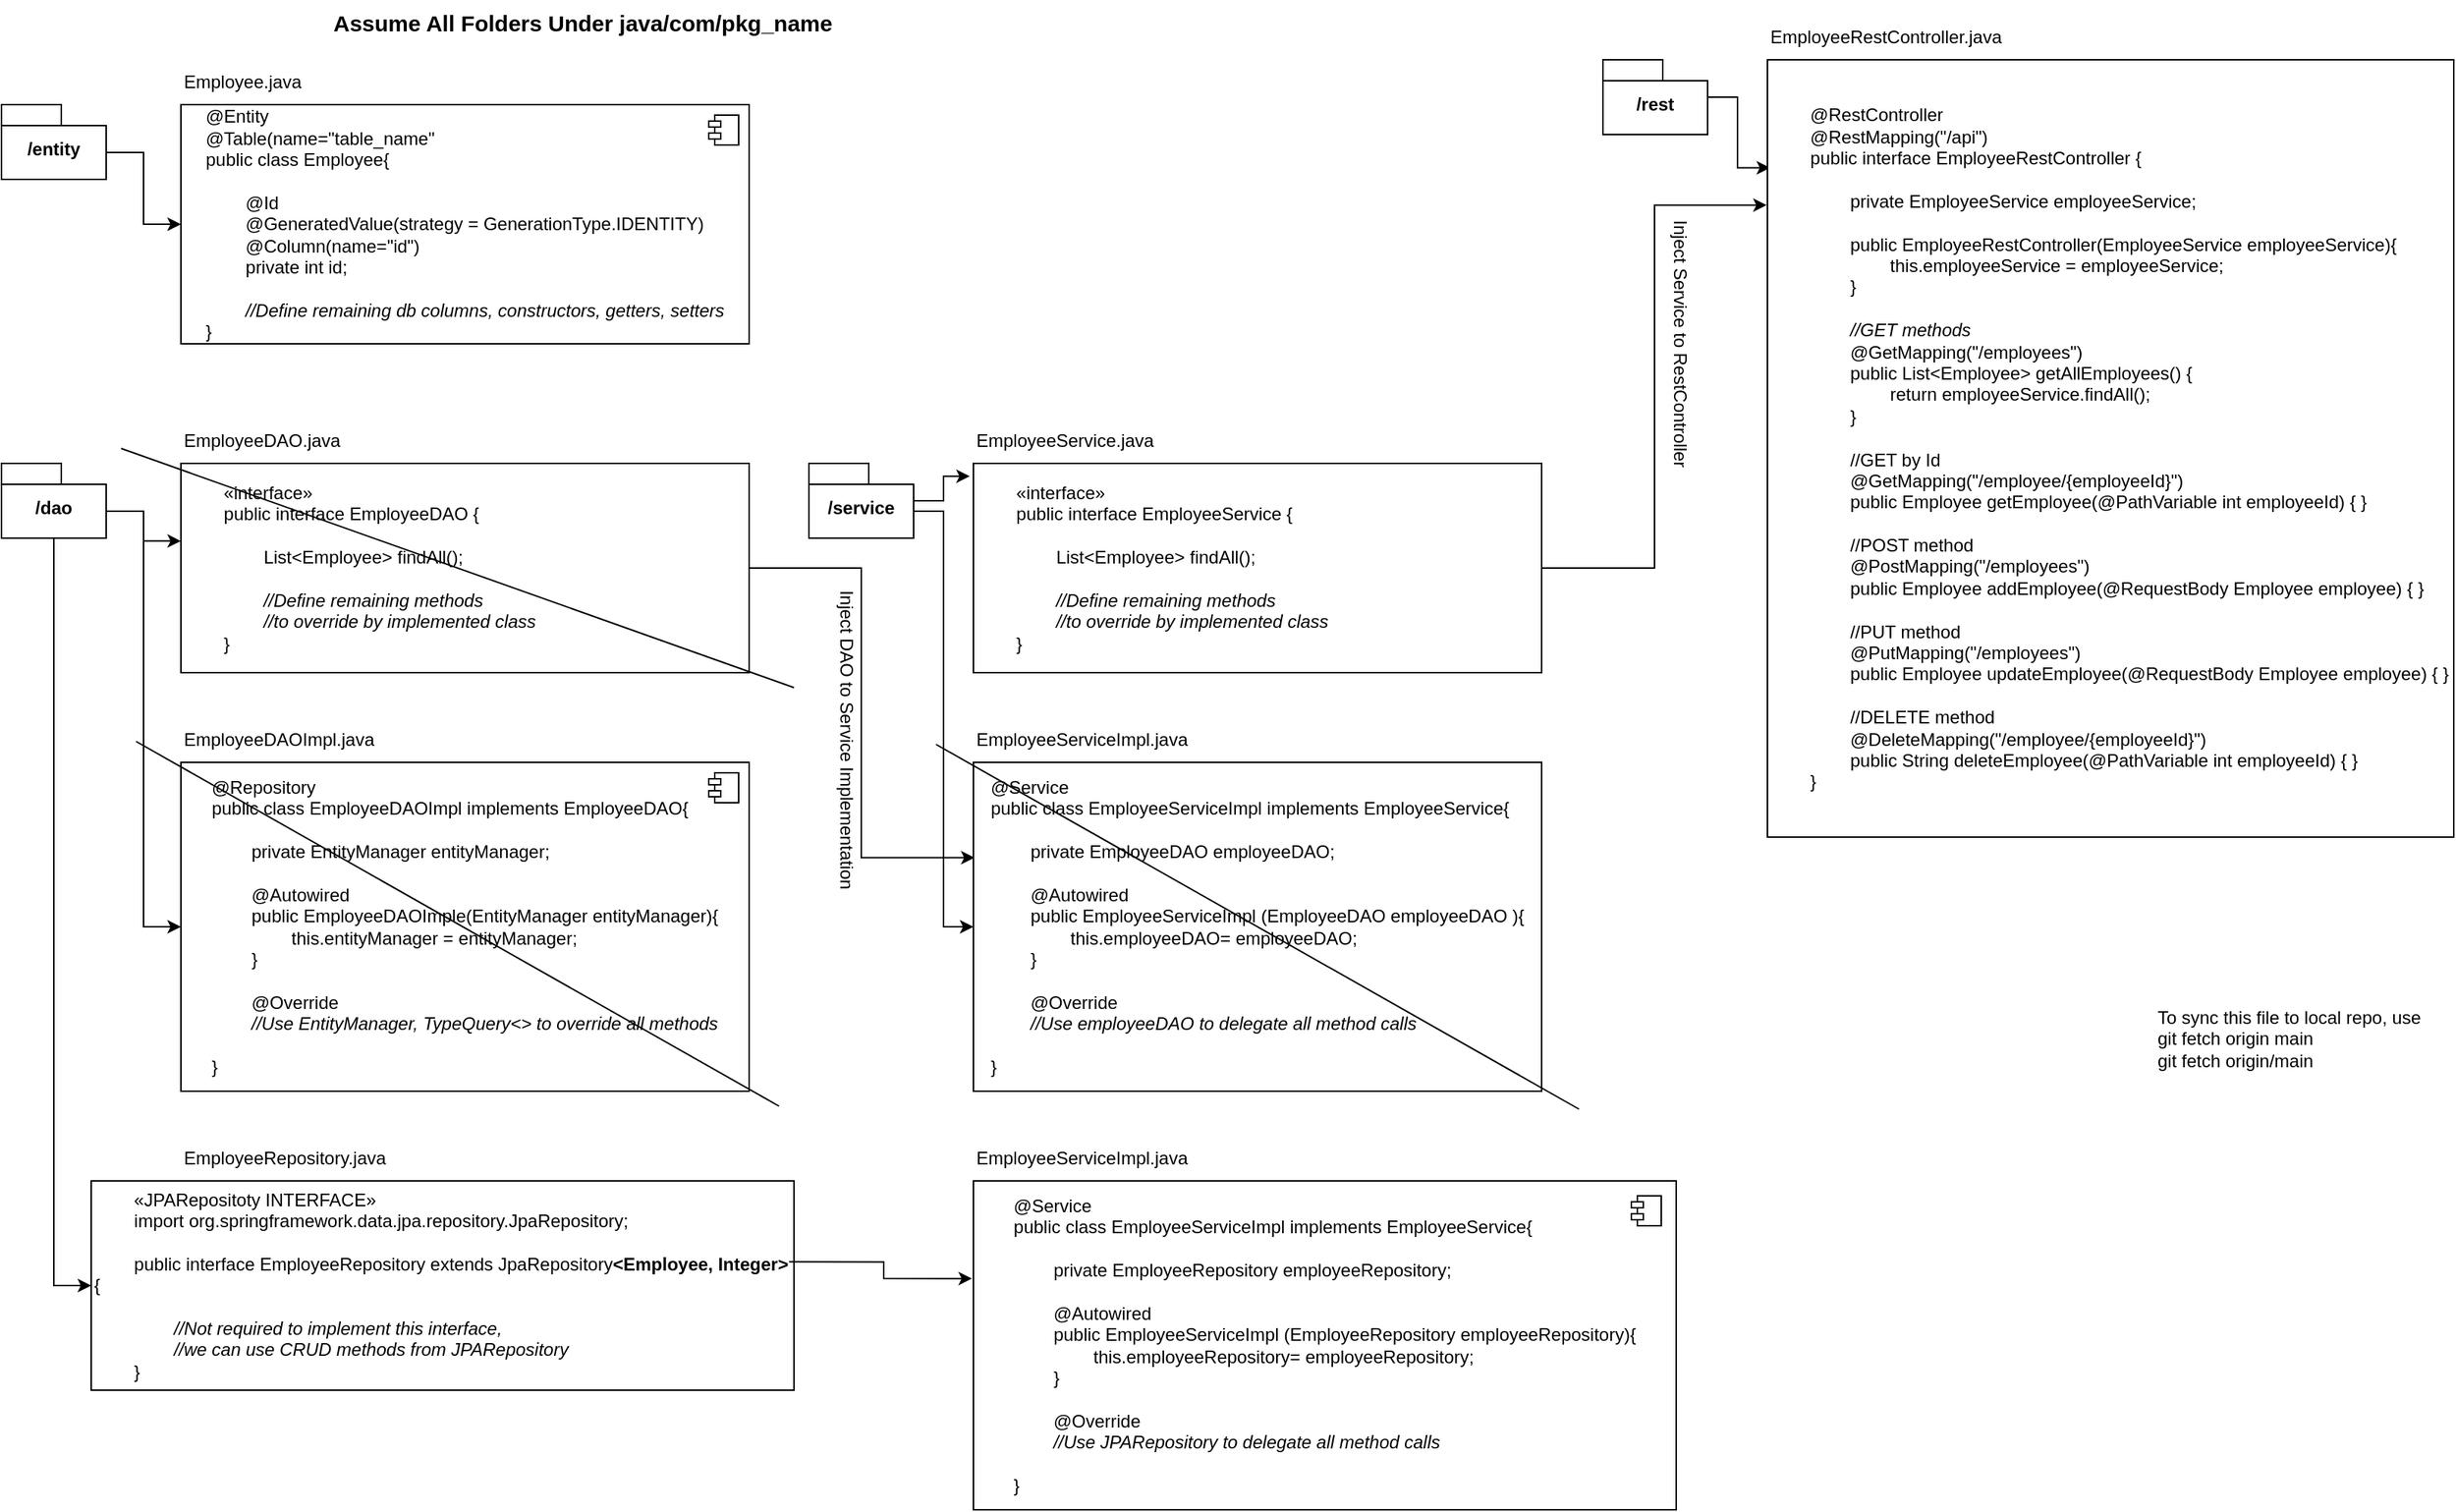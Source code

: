 <mxfile version="24.0.3" type="github">
  <diagram name="Page-1" id="POYR0kquh3LaQUKK0Cn5">
    <mxGraphModel dx="1050" dy="557" grid="1" gridSize="10" guides="1" tooltips="1" connect="1" arrows="1" fold="1" page="1" pageScale="1" pageWidth="850" pageHeight="1100" math="0" shadow="0">
      <root>
        <mxCell id="0" />
        <mxCell id="1" parent="0" />
        <mxCell id="C-kAj3b6HFjy4aycYAWX-2" value="&lt;div&gt;To sync this file to local repo, use&lt;/div&gt;git fetch origin main&lt;div&gt;git fetch origin/main&lt;/div&gt;" style="text;strokeColor=none;align=left;fillColor=none;html=1;verticalAlign=middle;whiteSpace=wrap;rounded=0;" parent="1" vertex="1">
          <mxGeometry x="1460" y="680" width="200" height="30" as="geometry" />
        </mxCell>
        <mxCell id="C-kAj3b6HFjy4aycYAWX-6" value="&lt;div style=&quot;font-size: 15px;&quot;&gt;Assume All Folders Under java/com/pkg_name&lt;/div&gt;" style="text;strokeColor=none;align=left;fillColor=none;html=1;verticalAlign=middle;whiteSpace=wrap;rounded=0;fontSize=15;fontStyle=1" parent="1" vertex="1">
          <mxGeometry x="240" width="350" height="30" as="geometry" />
        </mxCell>
        <mxCell id="C-kAj3b6HFjy4aycYAWX-15" style="edgeStyle=orthogonalEdgeStyle;rounded=0;orthogonalLoop=1;jettySize=auto;html=1;exitX=0;exitY=0;exitDx=70;exitDy=32;exitPerimeter=0;entryX=0;entryY=0.5;entryDx=0;entryDy=0;" parent="1" source="C-kAj3b6HFjy4aycYAWX-10" target="C-kAj3b6HFjy4aycYAWX-12" edge="1">
          <mxGeometry relative="1" as="geometry" />
        </mxCell>
        <mxCell id="C-kAj3b6HFjy4aycYAWX-10" value="/entity" style="shape=folder;fontStyle=1;spacingTop=10;tabWidth=40;tabHeight=14;tabPosition=left;html=1;whiteSpace=wrap;" parent="1" vertex="1">
          <mxGeometry x="20" y="70" width="70" height="50" as="geometry" />
        </mxCell>
        <mxCell id="0KkmDbrZxP-nfBBtwW4P-8" style="edgeStyle=orthogonalEdgeStyle;rounded=0;orthogonalLoop=1;jettySize=auto;html=1;exitX=0.5;exitY=1;exitDx=0;exitDy=0;exitPerimeter=0;entryX=0;entryY=0.5;entryDx=0;entryDy=0;" edge="1" parent="1" source="C-kAj3b6HFjy4aycYAWX-11" target="0KkmDbrZxP-nfBBtwW4P-7">
          <mxGeometry relative="1" as="geometry" />
        </mxCell>
        <mxCell id="C-kAj3b6HFjy4aycYAWX-11" value="/dao" style="shape=folder;fontStyle=1;spacingTop=10;tabWidth=40;tabHeight=14;tabPosition=left;html=1;whiteSpace=wrap;" parent="1" vertex="1">
          <mxGeometry x="20" y="310" width="70" height="50" as="geometry" />
        </mxCell>
        <mxCell id="C-kAj3b6HFjy4aycYAWX-12" value="&lt;div style=&quot;text-align: left;&quot;&gt;&lt;span style=&quot;background-color: initial;&quot;&gt;@Entity&lt;/span&gt;&lt;/div&gt;&lt;div style=&quot;text-align: left;&quot;&gt;&lt;span style=&quot;background-color: initial;&quot;&gt;@Table(name=&quot;table_name&quot;&lt;/span&gt;&lt;/div&gt;&lt;div&gt;&lt;div style=&quot;text-align: left;&quot;&gt;&lt;span style=&quot;background-color: initial; text-align: center;&quot;&gt;public class Employee{&lt;/span&gt;&lt;br&gt;&lt;/div&gt;&lt;/div&gt;&lt;div style=&quot;text-align: left;&quot;&gt;&lt;span style=&quot;white-space: pre;&quot;&gt;&#x9;&lt;/span&gt;&lt;br&gt;&lt;div style=&quot;text-align: left;&quot;&gt;&lt;span style=&quot;background-color: initial; text-align: center;&quot;&gt;&lt;span style=&quot;white-space: pre;&quot;&gt;&#x9;&lt;/span&gt;@Id&lt;br&gt;&lt;span style=&quot;white-space: pre;&quot;&gt;&#x9;&lt;/span&gt;@GeneratedValue(strategy = GenerationType.IDENTITY)&lt;br&gt;&lt;span style=&quot;white-space: pre;&quot;&gt;&#x9;&lt;/span&gt;@Column(name=&quot;id&quot;)&lt;br&gt;&lt;span style=&quot;white-space: pre;&quot;&gt;&#x9;&lt;/span&gt;private int id;&lt;/span&gt;&lt;/div&gt;&lt;div style=&quot;text-align: left;&quot;&gt;&lt;span style=&quot;background-color: initial; text-align: center;&quot;&gt;&lt;span style=&quot;white-space: pre;&quot;&gt;&#x9;&lt;/span&gt;&lt;br&gt;&lt;/span&gt;&lt;/div&gt;&lt;div style=&quot;text-align: left;&quot;&gt;&lt;span style=&quot;white-space: pre;&quot;&gt;&#x9;&lt;/span&gt;&lt;i&gt;//Define remaining db columns, constructors, getters, setters&lt;/i&gt;&lt;br&gt;&lt;/div&gt;&lt;/div&gt;&lt;div style=&quot;text-align: left;&quot;&gt;}&lt;/div&gt;" style="html=1;dropTarget=0;whiteSpace=wrap;" parent="1" vertex="1">
          <mxGeometry x="140" y="70" width="380" height="160" as="geometry" />
        </mxCell>
        <mxCell id="C-kAj3b6HFjy4aycYAWX-13" value="" style="shape=module;jettyWidth=8;jettyHeight=4;" parent="C-kAj3b6HFjy4aycYAWX-12" vertex="1">
          <mxGeometry x="1" width="20" height="20" relative="1" as="geometry">
            <mxPoint x="-27" y="7" as="offset" />
          </mxGeometry>
        </mxCell>
        <mxCell id="C-kAj3b6HFjy4aycYAWX-16" value="&lt;div style=&quot;text-align: left;&quot;&gt;&lt;span style=&quot;background-color: initial;&quot;&gt;@Repository&lt;/span&gt;&lt;/div&gt;&lt;div style=&quot;text-align: left;&quot;&gt;&lt;span style=&quot;background-color: initial; text-align: center;&quot;&gt;public class EmployeeDAOImpl implements EmployeeDAO{&lt;/span&gt;&lt;br&gt;&lt;/div&gt;&lt;div style=&quot;text-align: left;&quot;&gt;&lt;span style=&quot;white-space: pre;&quot;&gt;&#x9;&lt;/span&gt;&lt;br&gt;&lt;div style=&quot;text-align: left;&quot;&gt;&lt;span style=&quot;background-color: initial; text-align: center;&quot;&gt;&lt;span style=&quot;white-space: pre;&quot;&gt;&#x9;&lt;/span&gt;private EntityManager entityManager;&lt;/span&gt;&lt;/div&gt;&lt;div style=&quot;text-align: left;&quot;&gt;&lt;span style=&quot;white-space: pre;&quot;&gt;&#x9;&lt;/span&gt;&lt;br&gt;&lt;/div&gt;&lt;div style=&quot;text-align: left;&quot;&gt;&lt;span style=&quot;white-space: pre;&quot;&gt;&#x9;&lt;/span&gt;@Autowired&lt;br&gt;&lt;/div&gt;&lt;div style=&quot;text-align: left;&quot;&gt;&lt;span style=&quot;white-space: pre;&quot;&gt;&#x9;&lt;/span&gt;public EmployeeDAOImple(EntityManager entityManager){&lt;/div&gt;&lt;div style=&quot;text-align: left;&quot;&gt;&lt;span style=&quot;white-space: pre;&quot;&gt;&#x9;&lt;/span&gt;&lt;span style=&quot;white-space: pre;&quot;&gt;&#x9;&lt;/span&gt;this.entityManager = entityManager;&lt;br&gt;&lt;/div&gt;&lt;div style=&quot;text-align: left;&quot;&gt;&lt;span style=&quot;white-space: pre;&quot;&gt;&#x9;&lt;/span&gt;}&lt;br&gt;&lt;/div&gt;&lt;div style=&quot;text-align: left;&quot;&gt;&lt;br&gt;&lt;/div&gt;&lt;div style=&quot;text-align: left;&quot;&gt;&lt;span style=&quot;white-space: pre;&quot;&gt;&#x9;&lt;/span&gt;@Override&lt;/div&gt;&lt;div style=&quot;text-align: left;&quot;&gt;&lt;span style=&quot;white-space: pre;&quot;&gt;&#x9;&lt;/span&gt;&lt;i&gt;//Use EntityManager, TypeQuery&amp;lt;&amp;gt; to override all methods&lt;/i&gt;&lt;br&gt;&lt;/div&gt;&lt;div style=&quot;text-align: left;&quot;&gt;&lt;span style=&quot;white-space: pre;&quot;&gt;&#x9;&lt;/span&gt;&lt;br&gt;&lt;/div&gt;&lt;/div&gt;&lt;div style=&quot;text-align: left;&quot;&gt;}&lt;/div&gt;" style="html=1;dropTarget=0;whiteSpace=wrap;" parent="1" vertex="1">
          <mxGeometry x="140" y="510" width="380" height="220" as="geometry" />
        </mxCell>
        <mxCell id="C-kAj3b6HFjy4aycYAWX-17" value="" style="shape=module;jettyWidth=8;jettyHeight=4;" parent="C-kAj3b6HFjy4aycYAWX-16" vertex="1">
          <mxGeometry x="1" width="20" height="20" relative="1" as="geometry">
            <mxPoint x="-27" y="7" as="offset" />
          </mxGeometry>
        </mxCell>
        <mxCell id="C-kAj3b6HFjy4aycYAWX-18" style="edgeStyle=orthogonalEdgeStyle;rounded=0;orthogonalLoop=1;jettySize=auto;html=1;exitX=0;exitY=0;exitDx=70;exitDy=32;exitPerimeter=0;entryX=0;entryY=0.5;entryDx=0;entryDy=0;" parent="1" source="C-kAj3b6HFjy4aycYAWX-11" target="C-kAj3b6HFjy4aycYAWX-16" edge="1">
          <mxGeometry relative="1" as="geometry" />
        </mxCell>
        <mxCell id="C-kAj3b6HFjy4aycYAWX-19" value="&lt;span style=&quot;white-space: pre;&quot;&gt;&#x9;&lt;/span&gt;«interface»&lt;br&gt;&lt;span style=&quot;white-space: pre;&quot;&gt;&#x9;&lt;/span&gt;public interface EmployeeDAO {&lt;div&gt;&lt;br&gt;&lt;/div&gt;&lt;div&gt;&lt;span style=&quot;white-space: pre;&quot;&gt;&#x9;&lt;span style=&quot;white-space: pre;&quot;&gt;&#x9;&lt;/span&gt;List&amp;lt;Employee&amp;gt; findAll();&lt;/span&gt;&lt;/div&gt;&lt;div&gt;&lt;/div&gt;&lt;div&gt;&lt;span style=&quot;white-space: pre;&quot;&gt;&#x9;&lt;/span&gt;&lt;br&gt;&lt;/div&gt;&lt;div&gt;&lt;span style=&quot;white-space: pre;&quot;&gt;&#x9;&lt;/span&gt;&lt;span style=&quot;white-space: pre;&quot;&gt;&#x9;&lt;/span&gt;&lt;i&gt;//Define remaining methods&amp;nbsp;&lt;/i&gt;&lt;/div&gt;&lt;div&gt;&lt;i&gt;&lt;span style=&quot;white-space: pre;&quot;&gt;&#x9;&lt;/span&gt;&lt;span style=&quot;white-space: pre;&quot;&gt;&#x9;&lt;/span&gt;//to override by implemented class&lt;/i&gt;&lt;br&gt;&lt;/div&gt;&lt;div&gt;&lt;span style=&quot;white-space: pre;&quot;&gt;&#x9;&lt;/span&gt;}&lt;br&gt;&lt;/div&gt;" style="html=1;whiteSpace=wrap;align=left;" parent="1" vertex="1">
          <mxGeometry x="140" y="310" width="380" height="140" as="geometry" />
        </mxCell>
        <mxCell id="C-kAj3b6HFjy4aycYAWX-20" value="Employee.java" style="text;strokeColor=none;align=left;fillColor=none;html=1;verticalAlign=middle;whiteSpace=wrap;rounded=0;" parent="1" vertex="1">
          <mxGeometry x="140" y="40" width="60" height="30" as="geometry" />
        </mxCell>
        <mxCell id="C-kAj3b6HFjy4aycYAWX-21" value="EmployeeDAO.java" style="text;strokeColor=none;align=left;fillColor=none;html=1;verticalAlign=middle;whiteSpace=wrap;rounded=0;" parent="1" vertex="1">
          <mxGeometry x="140" y="280" width="60" height="30" as="geometry" />
        </mxCell>
        <mxCell id="C-kAj3b6HFjy4aycYAWX-23" value="EmployeeDAOImpl.java" style="text;strokeColor=none;align=left;fillColor=none;html=1;verticalAlign=middle;whiteSpace=wrap;rounded=0;" parent="1" vertex="1">
          <mxGeometry x="140" y="480" width="60" height="30" as="geometry" />
        </mxCell>
        <mxCell id="C-kAj3b6HFjy4aycYAWX-24" style="edgeStyle=orthogonalEdgeStyle;rounded=0;orthogonalLoop=1;jettySize=auto;html=1;exitX=0;exitY=0;exitDx=70;exitDy=32;exitPerimeter=0;entryX=0;entryY=0.371;entryDx=0;entryDy=0;entryPerimeter=0;" parent="1" source="C-kAj3b6HFjy4aycYAWX-11" target="C-kAj3b6HFjy4aycYAWX-19" edge="1">
          <mxGeometry relative="1" as="geometry" />
        </mxCell>
        <mxCell id="C-kAj3b6HFjy4aycYAWX-31" style="edgeStyle=orthogonalEdgeStyle;rounded=0;orthogonalLoop=1;jettySize=auto;html=1;exitX=0;exitY=0;exitDx=70;exitDy=32;exitPerimeter=0;entryX=0;entryY=0.5;entryDx=0;entryDy=0;" parent="1" source="C-kAj3b6HFjy4aycYAWX-25" target="C-kAj3b6HFjy4aycYAWX-26" edge="1">
          <mxGeometry relative="1" as="geometry" />
        </mxCell>
        <mxCell id="C-kAj3b6HFjy4aycYAWX-36" value="" style="edgeStyle=orthogonalEdgeStyle;rounded=0;orthogonalLoop=1;jettySize=auto;html=1;entryX=-0.04;entryY=1.287;entryDx=0;entryDy=0;entryPerimeter=0;" parent="1" source="C-kAj3b6HFjy4aycYAWX-25" target="C-kAj3b6HFjy4aycYAWX-29" edge="1">
          <mxGeometry relative="1" as="geometry" />
        </mxCell>
        <mxCell id="C-kAj3b6HFjy4aycYAWX-25" value="/service" style="shape=folder;fontStyle=1;spacingTop=10;tabWidth=40;tabHeight=14;tabPosition=left;html=1;whiteSpace=wrap;" parent="1" vertex="1">
          <mxGeometry x="560" y="310" width="70" height="50" as="geometry" />
        </mxCell>
        <mxCell id="C-kAj3b6HFjy4aycYAWX-26" value="&lt;div style=&quot;text-align: left;&quot;&gt;&lt;span style=&quot;background-color: initial;&quot;&gt;@Service&lt;/span&gt;&lt;/div&gt;&lt;div style=&quot;text-align: left;&quot;&gt;&lt;span style=&quot;background-color: initial; text-align: center;&quot;&gt;public class EmployeeServiceImpl implements EmployeeService{&lt;/span&gt;&lt;br&gt;&lt;/div&gt;&lt;div style=&quot;text-align: left;&quot;&gt;&lt;span style=&quot;white-space: pre;&quot;&gt;&#x9;&lt;/span&gt;&lt;br&gt;&lt;div style=&quot;text-align: left;&quot;&gt;&lt;span style=&quot;background-color: initial; text-align: center;&quot;&gt;&lt;span style=&quot;white-space: pre;&quot;&gt;&#x9;&lt;/span&gt;private EmployeeDAO employeeDAO;&lt;/span&gt;&lt;/div&gt;&lt;div style=&quot;text-align: left;&quot;&gt;&lt;span style=&quot;white-space: pre;&quot;&gt;&#x9;&lt;/span&gt;&lt;br&gt;&lt;/div&gt;&lt;div style=&quot;text-align: left;&quot;&gt;&lt;span style=&quot;white-space: pre;&quot;&gt;&#x9;&lt;/span&gt;@Autowired&lt;br&gt;&lt;/div&gt;&lt;div style=&quot;text-align: left;&quot;&gt;&lt;span style=&quot;white-space: pre;&quot;&gt;&#x9;&lt;/span&gt;public&amp;nbsp;&lt;span style=&quot;text-align: center;&quot;&gt;EmployeeServiceImpl&amp;nbsp;&lt;/span&gt;(&lt;span style=&quot;text-align: center;&quot;&gt;EmployeeDAO e&lt;/span&gt;&lt;span style=&quot;text-align: center;&quot;&gt;mployeeDAO&lt;/span&gt;&lt;span style=&quot;text-align: center;&quot;&gt;&amp;nbsp;&lt;/span&gt;){&lt;/div&gt;&lt;div style=&quot;text-align: left;&quot;&gt;&lt;span style=&quot;white-space: pre;&quot;&gt;&#x9;&lt;/span&gt;&lt;span style=&quot;white-space: pre;&quot;&gt;&#x9;&lt;/span&gt;this.&lt;span style=&quot;text-align: center;&quot;&gt;employeeDAO&lt;/span&gt;=&amp;nbsp;&lt;span style=&quot;text-align: center;&quot;&gt;employeeDAO&lt;/span&gt;;&lt;br&gt;&lt;/div&gt;&lt;div style=&quot;text-align: left;&quot;&gt;&lt;span style=&quot;white-space: pre;&quot;&gt;&#x9;&lt;/span&gt;}&lt;br&gt;&lt;/div&gt;&lt;div style=&quot;text-align: left;&quot;&gt;&lt;br&gt;&lt;/div&gt;&lt;div style=&quot;text-align: left;&quot;&gt;&lt;span style=&quot;white-space: pre;&quot;&gt;&#x9;&lt;/span&gt;@Override&lt;/div&gt;&lt;div style=&quot;text-align: left;&quot;&gt;&lt;span style=&quot;white-space: pre;&quot;&gt;&#x9;&lt;/span&gt;&lt;i&gt;//Use employeeDAO to delegate all method calls&lt;/i&gt;&lt;br&gt;&lt;/div&gt;&lt;div style=&quot;text-align: left;&quot;&gt;&lt;span style=&quot;white-space: pre;&quot;&gt;&#x9;&lt;/span&gt;&lt;br&gt;&lt;/div&gt;&lt;/div&gt;&lt;div style=&quot;text-align: left;&quot;&gt;}&lt;/div&gt;" style="html=1;dropTarget=0;whiteSpace=wrap;" parent="1" vertex="1">
          <mxGeometry x="670" y="510" width="380" height="220" as="geometry" />
        </mxCell>
        <mxCell id="C-kAj3b6HFjy4aycYAWX-28" value="&lt;span style=&quot;white-space: pre;&quot;&gt;&#x9;&lt;/span&gt;«interface»&lt;br&gt;&lt;span style=&quot;white-space: pre;&quot;&gt;&#x9;&lt;/span&gt;public interface EmployeeService {&lt;div&gt;&lt;br&gt;&lt;/div&gt;&lt;div&gt;&lt;span style=&quot;white-space: pre;&quot;&gt;&#x9;&lt;span style=&quot;white-space: pre;&quot;&gt;&#x9;&lt;/span&gt;List&amp;lt;Employee&amp;gt; findAll();&lt;/span&gt;&lt;/div&gt;&lt;div&gt;&lt;/div&gt;&lt;div&gt;&lt;span style=&quot;white-space: pre;&quot;&gt;&#x9;&lt;/span&gt;&lt;br&gt;&lt;/div&gt;&lt;div&gt;&lt;span style=&quot;white-space: pre;&quot;&gt;&#x9;&lt;/span&gt;&lt;span style=&quot;white-space: pre;&quot;&gt;&#x9;&lt;/span&gt;&lt;i&gt;//Define remaining methods&amp;nbsp;&lt;/i&gt;&lt;/div&gt;&lt;div&gt;&lt;i&gt;&lt;span style=&quot;white-space: pre;&quot;&gt;&#x9;&lt;/span&gt;&lt;span style=&quot;white-space: pre;&quot;&gt;&#x9;&lt;/span&gt;//to override by implemented class&lt;/i&gt;&lt;br&gt;&lt;/div&gt;&lt;div&gt;&lt;span style=&quot;white-space: pre;&quot;&gt;&#x9;&lt;/span&gt;}&lt;br&gt;&lt;/div&gt;" style="html=1;whiteSpace=wrap;align=left;" parent="1" vertex="1">
          <mxGeometry x="670" y="310" width="380" height="140" as="geometry" />
        </mxCell>
        <mxCell id="C-kAj3b6HFjy4aycYAWX-29" value="EmployeeService.java" style="text;strokeColor=none;align=left;fillColor=none;html=1;verticalAlign=middle;whiteSpace=wrap;rounded=0;" parent="1" vertex="1">
          <mxGeometry x="670" y="280" width="60" height="30" as="geometry" />
        </mxCell>
        <mxCell id="C-kAj3b6HFjy4aycYAWX-30" value="EmployeeServiceImpl.java" style="text;strokeColor=none;align=left;fillColor=none;html=1;verticalAlign=middle;whiteSpace=wrap;rounded=0;" parent="1" vertex="1">
          <mxGeometry x="670" y="480" width="60" height="30" as="geometry" />
        </mxCell>
        <mxCell id="C-kAj3b6HFjy4aycYAWX-33" style="edgeStyle=orthogonalEdgeStyle;rounded=0;orthogonalLoop=1;jettySize=auto;html=1;exitX=1;exitY=0.5;exitDx=0;exitDy=0;entryX=0.002;entryY=0.29;entryDx=0;entryDy=0;entryPerimeter=0;" parent="1" source="C-kAj3b6HFjy4aycYAWX-19" target="C-kAj3b6HFjy4aycYAWX-26" edge="1">
          <mxGeometry relative="1" as="geometry" />
        </mxCell>
        <mxCell id="C-kAj3b6HFjy4aycYAWX-37" value="" style="edgeStyle=orthogonalEdgeStyle;rounded=0;orthogonalLoop=1;jettySize=auto;html=1;entryX=0.004;entryY=0.139;entryDx=0;entryDy=0;entryPerimeter=0;" parent="1" source="C-kAj3b6HFjy4aycYAWX-38" target="C-kAj3b6HFjy4aycYAWX-39" edge="1">
          <mxGeometry relative="1" as="geometry" />
        </mxCell>
        <mxCell id="C-kAj3b6HFjy4aycYAWX-38" value="/rest" style="shape=folder;fontStyle=1;spacingTop=10;tabWidth=40;tabHeight=14;tabPosition=left;html=1;whiteSpace=wrap;" parent="1" vertex="1">
          <mxGeometry x="1091" y="40" width="70" height="50" as="geometry" />
        </mxCell>
        <mxCell id="C-kAj3b6HFjy4aycYAWX-39" value="&lt;span style=&quot;white-space: pre;&quot;&gt;&#x9;&lt;/span&gt;@RestController&lt;div&gt;&lt;span style=&quot;white-space: pre;&quot;&gt;&#x9;&lt;/span&gt;@RestMapping(&quot;/api&quot;)&lt;br&gt;&lt;span style=&quot;white-space: pre;&quot;&gt;&#x9;&lt;/span&gt;public interface EmployeeRestController {&lt;div&gt;&lt;br&gt;&lt;/div&gt;&lt;div&gt;&lt;span style=&quot;white-space: pre;&quot;&gt;&#x9;&lt;span style=&quot;white-space: pre;&quot;&gt;&#x9;&lt;/span&gt;p&lt;/span&gt;rivate EmployeeService employeeService;&lt;/div&gt;&lt;div&gt;&lt;br&gt;&lt;/div&gt;&lt;div&gt;&lt;span style=&quot;white-space: pre;&quot;&gt;&#x9;&lt;/span&gt;&lt;span style=&quot;white-space: pre;&quot;&gt;&#x9;&lt;/span&gt;public EmployeeRestController(EmployeeService employeeService){&lt;/div&gt;&lt;div&gt;&lt;span style=&quot;white-space: pre;&quot;&gt;&#x9;&lt;/span&gt;&lt;span style=&quot;white-space: pre;&quot;&gt;&#x9;&lt;span style=&quot;white-space: pre;&quot;&gt;&#x9;&lt;/span&gt;this.employeeService = employeeService;&lt;/span&gt;&lt;/div&gt;&lt;div&gt;&lt;span style=&quot;white-space: pre;&quot;&gt;&#x9;&lt;/span&gt;&lt;span style=&quot;white-space: pre;&quot;&gt;&#x9;&lt;/span&gt;}&lt;br&gt;&lt;/div&gt;&lt;div&gt;&lt;/div&gt;&lt;div&gt;&lt;span style=&quot;white-space: pre;&quot;&gt;&#x9;&lt;/span&gt;&lt;br&gt;&lt;/div&gt;&lt;div&gt;&lt;span style=&quot;white-space: pre;&quot;&gt;&#x9;&lt;/span&gt;&lt;span style=&quot;white-space: pre;&quot;&gt;&#x9;&lt;/span&gt;&lt;i&gt;//GET methods&amp;nbsp;&lt;/i&gt;&lt;/div&gt;&lt;div&gt;&lt;span style=&quot;font-style: italic; white-space: pre;&quot;&gt;&#x9;&lt;/span&gt;&lt;span style=&quot;font-style: italic; white-space: pre;&quot;&gt;&#x9;&lt;/span&gt;@GetMapping(&quot;/employees&quot;)&lt;br&gt;&lt;/div&gt;&lt;div&gt;&lt;span style=&quot;white-space: pre;&quot;&gt;&#x9;&lt;/span&gt;&lt;span style=&quot;white-space: pre;&quot;&gt;&#x9;&lt;/span&gt;public List&amp;lt;Employee&amp;gt; getAllEmployees() {&amp;nbsp;&lt;/div&gt;&lt;div&gt;&lt;span style=&quot;white-space: pre;&quot;&gt;&#x9;&lt;/span&gt;&lt;span style=&quot;white-space: pre;&quot;&gt;&#x9;&lt;/span&gt;&lt;span style=&quot;white-space: pre;&quot;&gt;&#x9;&lt;/span&gt;return employeeService.findAll();&lt;br&gt;&lt;/div&gt;&lt;div&gt;&lt;span style=&quot;white-space: pre;&quot;&gt;&#x9;&lt;/span&gt;&lt;span style=&quot;white-space: pre;&quot;&gt;&#x9;&lt;/span&gt;}&lt;br&gt;&lt;/div&gt;&lt;div&gt;&lt;span style=&quot;white-space: pre;&quot;&gt;&#x9;&lt;/span&gt;&lt;span style=&quot;white-space: pre;&quot;&gt;&#x9;&lt;/span&gt;&lt;br&gt;&lt;/div&gt;&lt;div&gt;&lt;span style=&quot;white-space: pre;&quot;&gt;&#x9;&lt;/span&gt;&lt;span style=&quot;white-space: pre;&quot;&gt;&#x9;&lt;/span&gt;//GET by Id&lt;br&gt;&lt;/div&gt;&lt;div&gt;&lt;span style=&quot;white-space: pre;&quot;&gt;&#x9;&lt;/span&gt;&lt;span style=&quot;white-space: pre;&quot;&gt;&#x9;&lt;/span&gt;@GetMapping(&quot;/employee/{employeeId}&quot;)&lt;br&gt;&lt;/div&gt;&lt;div&gt;&lt;span style=&quot;white-space: pre;&quot;&gt;&#x9;&lt;/span&gt;&lt;span style=&quot;white-space: pre;&quot;&gt;&#x9;&lt;/span&gt;public Employee getEmployee(@PathVariable int employeeId) { }&lt;br&gt;&lt;/div&gt;&lt;div&gt;&lt;br&gt;&lt;/div&gt;&lt;div&gt;&lt;span style=&quot;white-space: pre;&quot;&gt;&#x9;&lt;/span&gt;&lt;span style=&quot;white-space: pre;&quot;&gt;&#x9;&lt;/span&gt;//POST method&lt;br&gt;&lt;/div&gt;&lt;div&gt;&lt;span style=&quot;white-space: pre;&quot;&gt;&#x9;&lt;/span&gt;&lt;span style=&quot;white-space: pre;&quot;&gt;&#x9;&lt;/span&gt;@PostMapping(&quot;/employees&quot;)&lt;br&gt;&lt;/div&gt;&lt;div&gt;&lt;span style=&quot;white-space: pre;&quot;&gt;&#x9;&lt;/span&gt;&lt;span style=&quot;white-space: pre;&quot;&gt;&#x9;&lt;/span&gt;public Employee addEmployee(@RequestBody Employee employee) { }&lt;br&gt;&lt;/div&gt;&lt;div&gt;&lt;br&gt;&lt;/div&gt;&lt;div&gt;&lt;span style=&quot;white-space: pre;&quot;&gt;&#x9;&lt;/span&gt;&lt;span style=&quot;white-space: pre;&quot;&gt;&#x9;&lt;/span&gt;&lt;span style=&quot;background-color: initial;&quot;&gt;//PUT method&lt;/span&gt;&lt;br&gt;&lt;/div&gt;&lt;div&gt;&lt;span style=&quot;white-space: pre;&quot;&gt;&#x9;&lt;/span&gt;&lt;span style=&quot;white-space: pre;&quot;&gt;&#x9;&lt;/span&gt;@PutMapping(&quot;/employees&quot;)&lt;br&gt;&lt;/div&gt;&lt;div&gt;&lt;span style=&quot;white-space: pre;&quot;&gt;&#x9;&lt;/span&gt;&lt;span style=&quot;white-space: pre;&quot;&gt;&#x9;&lt;/span&gt;public Employee updateEmployee(@RequestBody Employee employee) { }&lt;/div&gt;&lt;div&gt;&lt;br&gt;&lt;/div&gt;&lt;div&gt;&lt;span style=&quot;white-space: pre;&quot;&gt;&#x9;&lt;/span&gt;&lt;span style=&quot;white-space: pre;&quot;&gt;&#x9;&lt;/span&gt;//DELETE method&lt;br&gt;&lt;/div&gt;&lt;div&gt;&lt;span style=&quot;white-space: pre;&quot;&gt;&#x9;&lt;/span&gt;&lt;span style=&quot;white-space: pre;&quot;&gt;&#x9;&lt;/span&gt;@DeleteMapping(&quot;/employee/{employeeId}&quot;)&lt;br&gt;&lt;/div&gt;&lt;div&gt;&lt;span style=&quot;white-space: pre;&quot;&gt;&#x9;&lt;/span&gt;&lt;span style=&quot;white-space: pre;&quot;&gt;&#x9;&lt;/span&gt;public String deleteEmployee(@PathVariable int employeeId) { }&lt;br&gt;&lt;/div&gt;&lt;div&gt;&lt;span style=&quot;white-space: pre;&quot;&gt;&#x9;&lt;/span&gt;}&lt;br&gt;&lt;/div&gt;&lt;/div&gt;" style="html=1;whiteSpace=wrap;align=left;" parent="1" vertex="1">
          <mxGeometry x="1201" y="40" width="459" height="520" as="geometry" />
        </mxCell>
        <mxCell id="C-kAj3b6HFjy4aycYAWX-40" value="EmployeeRestController.java" style="text;strokeColor=none;align=left;fillColor=none;html=1;verticalAlign=middle;whiteSpace=wrap;rounded=0;" parent="1" vertex="1">
          <mxGeometry x="1201" y="10" width="60" height="30" as="geometry" />
        </mxCell>
        <mxCell id="C-kAj3b6HFjy4aycYAWX-41" style="edgeStyle=orthogonalEdgeStyle;rounded=0;orthogonalLoop=1;jettySize=auto;html=1;exitX=1;exitY=0.5;exitDx=0;exitDy=0;entryX=-0.001;entryY=0.187;entryDx=0;entryDy=0;entryPerimeter=0;" parent="1" source="C-kAj3b6HFjy4aycYAWX-28" target="C-kAj3b6HFjy4aycYAWX-39" edge="1">
          <mxGeometry relative="1" as="geometry" />
        </mxCell>
        <mxCell id="C-kAj3b6HFjy4aycYAWX-42" value="Inject DAO to Service Implementation" style="text;strokeColor=none;align=center;fillColor=none;html=1;verticalAlign=middle;whiteSpace=wrap;rounded=0;direction=east;flipV=0;flipH=0;rotation=90;" parent="1" vertex="1">
          <mxGeometry x="450" y="475" width="270" height="40" as="geometry" />
        </mxCell>
        <mxCell id="C-kAj3b6HFjy4aycYAWX-44" value="Inject Service to RestController" style="text;strokeColor=none;align=center;fillColor=none;html=1;verticalAlign=middle;whiteSpace=wrap;rounded=0;direction=east;flipV=0;flipH=0;rotation=90;" parent="1" vertex="1">
          <mxGeometry x="1050" y="210" width="185" height="40" as="geometry" />
        </mxCell>
        <mxCell id="0KkmDbrZxP-nfBBtwW4P-1" value="&lt;div style=&quot;text-align: left;&quot;&gt;&lt;span style=&quot;background-color: initial;&quot;&gt;@Service&lt;/span&gt;&lt;/div&gt;&lt;div style=&quot;text-align: left;&quot;&gt;&lt;span style=&quot;background-color: initial; text-align: center;&quot;&gt;public class EmployeeServiceImpl implements EmployeeService{&lt;/span&gt;&lt;br&gt;&lt;/div&gt;&lt;div style=&quot;text-align: left;&quot;&gt;&lt;span style=&quot;white-space: pre;&quot;&gt;&#x9;&lt;/span&gt;&lt;br&gt;&lt;div style=&quot;text-align: left;&quot;&gt;&lt;span style=&quot;background-color: initial; text-align: center;&quot;&gt;&lt;span style=&quot;white-space: pre;&quot;&gt;&#x9;&lt;/span&gt;private EmployeeRepository employeeRepository;&lt;/span&gt;&lt;/div&gt;&lt;div style=&quot;text-align: left;&quot;&gt;&lt;span style=&quot;white-space: pre;&quot;&gt;&#x9;&lt;/span&gt;&lt;br&gt;&lt;/div&gt;&lt;div style=&quot;text-align: left;&quot;&gt;&lt;span style=&quot;white-space: pre;&quot;&gt;&#x9;&lt;/span&gt;@Autowired&lt;br&gt;&lt;/div&gt;&lt;div style=&quot;text-align: left;&quot;&gt;&lt;span style=&quot;white-space: pre;&quot;&gt;&#x9;&lt;/span&gt;public&amp;nbsp;&lt;span style=&quot;text-align: center;&quot;&gt;EmployeeServiceImpl&amp;nbsp;&lt;/span&gt;(&lt;span style=&quot;text-align: center;&quot;&gt;EmployeeRepository&amp;nbsp;&lt;/span&gt;&lt;span style=&quot;text-align: center;&quot;&gt;employeeRepository&lt;/span&gt;){&lt;/div&gt;&lt;div style=&quot;text-align: left;&quot;&gt;&lt;span style=&quot;white-space: pre;&quot;&gt;&#x9;&lt;/span&gt;&lt;span style=&quot;white-space: pre;&quot;&gt;&#x9;&lt;/span&gt;this.&lt;span style=&quot;text-align: center;&quot;&gt;employeeRepository&lt;/span&gt;=&amp;nbsp;&lt;span style=&quot;text-align: center;&quot;&gt;employeeRepository&lt;/span&gt;;&lt;br&gt;&lt;/div&gt;&lt;div style=&quot;text-align: left;&quot;&gt;&lt;span style=&quot;white-space: pre;&quot;&gt;&#x9;&lt;/span&gt;}&lt;br&gt;&lt;/div&gt;&lt;div style=&quot;text-align: left;&quot;&gt;&lt;br&gt;&lt;/div&gt;&lt;div style=&quot;text-align: left;&quot;&gt;&lt;span style=&quot;white-space: pre;&quot;&gt;&#x9;&lt;/span&gt;@Override&lt;/div&gt;&lt;div style=&quot;text-align: left;&quot;&gt;&lt;span style=&quot;white-space: pre;&quot;&gt;&#x9;&lt;/span&gt;&lt;i&gt;//Use JPARepository to delegate all method calls&lt;/i&gt;&lt;br&gt;&lt;/div&gt;&lt;div style=&quot;text-align: left;&quot;&gt;&lt;span style=&quot;white-space: pre;&quot;&gt;&#x9;&lt;/span&gt;&lt;br&gt;&lt;/div&gt;&lt;/div&gt;&lt;div style=&quot;text-align: left;&quot;&gt;}&lt;/div&gt;" style="html=1;dropTarget=0;whiteSpace=wrap;" vertex="1" parent="1">
          <mxGeometry x="670" y="790" width="470" height="220" as="geometry" />
        </mxCell>
        <mxCell id="0KkmDbrZxP-nfBBtwW4P-2" value="EmployeeServiceImpl.java" style="text;strokeColor=none;align=left;fillColor=none;html=1;verticalAlign=middle;whiteSpace=wrap;rounded=0;" vertex="1" parent="1">
          <mxGeometry x="670" y="760" width="60" height="30" as="geometry" />
        </mxCell>
        <mxCell id="0KkmDbrZxP-nfBBtwW4P-3" value="" style="endArrow=none;html=1;rounded=0;" edge="1" parent="1">
          <mxGeometry width="50" height="50" relative="1" as="geometry">
            <mxPoint x="550" y="460" as="sourcePoint" />
            <mxPoint x="100" y="300" as="targetPoint" />
          </mxGeometry>
        </mxCell>
        <mxCell id="0KkmDbrZxP-nfBBtwW4P-4" value="" style="endArrow=none;html=1;rounded=0;" edge="1" parent="1">
          <mxGeometry width="50" height="50" relative="1" as="geometry">
            <mxPoint x="540" y="740" as="sourcePoint" />
            <mxPoint x="110" y="496" as="targetPoint" />
          </mxGeometry>
        </mxCell>
        <mxCell id="0KkmDbrZxP-nfBBtwW4P-5" value="" style="endArrow=none;html=1;rounded=0;" edge="1" parent="1">
          <mxGeometry width="50" height="50" relative="1" as="geometry">
            <mxPoint x="1075" y="742" as="sourcePoint" />
            <mxPoint x="645" y="498" as="targetPoint" />
          </mxGeometry>
        </mxCell>
        <mxCell id="0KkmDbrZxP-nfBBtwW4P-6" value="" style="shape=module;jettyWidth=8;jettyHeight=4;" vertex="1" parent="1">
          <mxGeometry x="1110" y="800" width="20" height="20" as="geometry" />
        </mxCell>
        <mxCell id="0KkmDbrZxP-nfBBtwW4P-7" value="&lt;span style=&quot;white-space: pre;&quot;&gt;&#x9;&lt;/span&gt;«JPARepositoty INTERFACE»&lt;br&gt;&lt;span style=&quot;white-space: pre;&quot;&gt;&#x9;&lt;/span&gt;import org.springframework.data.jpa.repository.JpaRepository;&lt;div&gt;&lt;br&gt;&lt;div&gt;&lt;span style=&quot;white-space: pre;&quot;&gt;&#x9;&lt;/span&gt;public interface EmployeeRepository extends JpaRepository&lt;b&gt;&amp;lt;Employee, Integer&amp;gt;&lt;/b&gt;{&lt;div&gt;&lt;br&gt;&lt;/div&gt;&lt;div&gt;&lt;span style=&quot;white-space: pre;&quot;&gt;&#x9;&lt;span style=&quot;white-space: pre;&quot;&gt;&#x9;&lt;/span&gt;&lt;i&gt;/&lt;/i&gt;&lt;/span&gt;&lt;i&gt;/Not required to implement this interface,&amp;nbsp;&lt;/i&gt;&lt;/div&gt;&lt;div&gt;&lt;i&gt;&lt;span style=&quot;white-space: pre;&quot;&gt;&#x9;&lt;/span&gt;&lt;span style=&quot;white-space: pre;&quot;&gt;&#x9;&lt;/span&gt;//we can use CRUD methods from JPARepository&lt;/i&gt;&lt;/div&gt;&lt;div&gt;&lt;span style=&quot;white-space: pre;&quot;&gt;&#x9;&lt;/span&gt;}&lt;br&gt;&lt;/div&gt;&lt;/div&gt;&lt;/div&gt;" style="html=1;whiteSpace=wrap;align=left;" vertex="1" parent="1">
          <mxGeometry x="80" y="790" width="470" height="140" as="geometry" />
        </mxCell>
        <mxCell id="0KkmDbrZxP-nfBBtwW4P-9" value="EmployeeRepository.java" style="text;strokeColor=none;align=left;fillColor=none;html=1;verticalAlign=middle;whiteSpace=wrap;rounded=0;" vertex="1" parent="1">
          <mxGeometry x="140" y="760" width="60" height="30" as="geometry" />
        </mxCell>
        <mxCell id="0KkmDbrZxP-nfBBtwW4P-10" style="edgeStyle=orthogonalEdgeStyle;rounded=0;orthogonalLoop=1;jettySize=auto;html=1;exitX=0.993;exitY=0.387;exitDx=0;exitDy=0;entryX=-0.002;entryY=0.297;entryDx=0;entryDy=0;entryPerimeter=0;exitPerimeter=0;" edge="1" parent="1" source="0KkmDbrZxP-nfBBtwW4P-7" target="0KkmDbrZxP-nfBBtwW4P-1">
          <mxGeometry relative="1" as="geometry" />
        </mxCell>
      </root>
    </mxGraphModel>
  </diagram>
</mxfile>
